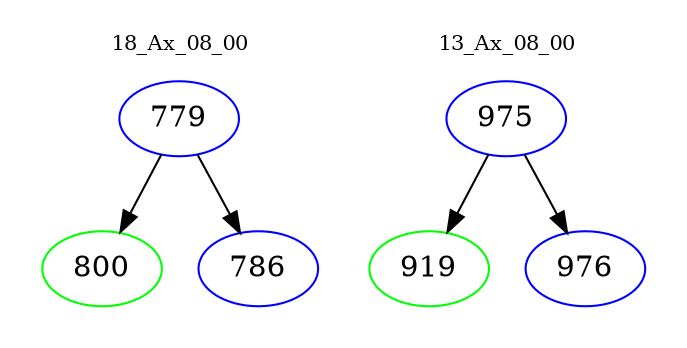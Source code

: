 digraph{
subgraph cluster_0 {
color = white
label = "18_Ax_08_00";
fontsize=10;
T0_779 [label="779", color="blue"]
T0_779 -> T0_800 [color="black"]
T0_800 [label="800", color="green"]
T0_779 -> T0_786 [color="black"]
T0_786 [label="786", color="blue"]
}
subgraph cluster_1 {
color = white
label = "13_Ax_08_00";
fontsize=10;
T1_975 [label="975", color="blue"]
T1_975 -> T1_919 [color="black"]
T1_919 [label="919", color="green"]
T1_975 -> T1_976 [color="black"]
T1_976 [label="976", color="blue"]
}
}
